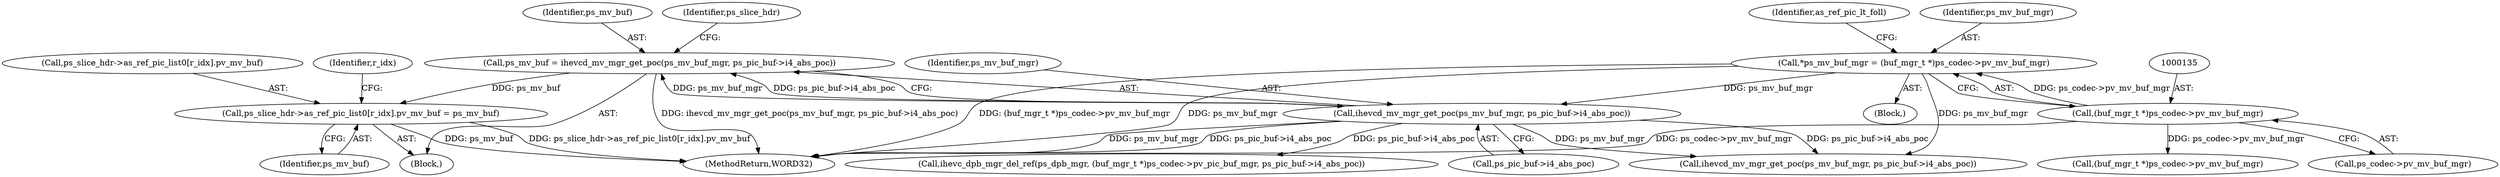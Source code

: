 digraph "0_Android_913d9e8d93d6b81bb8eac3fc2c1426651f5b259d_0@array" {
"1000946" [label="(Call,ps_slice_hdr->as_ref_pic_list0[r_idx].pv_mv_buf = ps_mv_buf)"];
"1000939" [label="(Call,ps_mv_buf = ihevcd_mv_mgr_get_poc(ps_mv_buf_mgr, ps_pic_buf->i4_abs_poc))"];
"1000941" [label="(Call,ihevcd_mv_mgr_get_poc(ps_mv_buf_mgr, ps_pic_buf->i4_abs_poc))"];
"1000132" [label="(Call,*ps_mv_buf_mgr = (buf_mgr_t *)ps_codec->pv_mv_buf_mgr)"];
"1000134" [label="(Call,(buf_mgr_t *)ps_codec->pv_mv_buf_mgr)"];
"1000942" [label="(Identifier,ps_mv_buf_mgr)"];
"1000943" [label="(Call,ps_pic_buf->i4_abs_poc)"];
"1000941" [label="(Call,ihevcd_mv_mgr_get_poc(ps_mv_buf_mgr, ps_pic_buf->i4_abs_poc))"];
"1000112" [label="(Block,)"];
"1000940" [label="(Identifier,ps_mv_buf)"];
"1000950" [label="(Identifier,ps_slice_hdr)"];
"1000954" [label="(Identifier,ps_mv_buf)"];
"1000939" [label="(Call,ps_mv_buf = ihevcd_mv_mgr_get_poc(ps_mv_buf_mgr, ps_pic_buf->i4_abs_poc))"];
"1000946" [label="(Call,ps_slice_hdr->as_ref_pic_list0[r_idx].pv_mv_buf = ps_mv_buf)"];
"1001246" [label="(Call,ihevc_dpb_mgr_del_ref(ps_dpb_mgr, (buf_mgr_t *)ps_codec->pv_pic_buf_mgr, ps_pic_buf->i4_abs_poc))"];
"1000889" [label="(Identifier,r_idx)"];
"1000164" [label="(Identifier,as_ref_pic_lt_foll)"];
"1000890" [label="(Block,)"];
"1000132" [label="(Call,*ps_mv_buf_mgr = (buf_mgr_t *)ps_codec->pv_mv_buf_mgr)"];
"1000133" [label="(Identifier,ps_mv_buf_mgr)"];
"1001297" [label="(MethodReturn,WORD32)"];
"1001176" [label="(Call,ihevcd_mv_mgr_get_poc(ps_mv_buf_mgr, ps_pic_buf->i4_abs_poc))"];
"1000136" [label="(Call,ps_codec->pv_mv_buf_mgr)"];
"1000947" [label="(Call,ps_slice_hdr->as_ref_pic_list0[r_idx].pv_mv_buf)"];
"1000134" [label="(Call,(buf_mgr_t *)ps_codec->pv_mv_buf_mgr)"];
"1001285" [label="(Call,(buf_mgr_t *)ps_codec->pv_mv_buf_mgr)"];
"1000946" -> "1000890"  [label="AST: "];
"1000946" -> "1000954"  [label="CFG: "];
"1000947" -> "1000946"  [label="AST: "];
"1000954" -> "1000946"  [label="AST: "];
"1000889" -> "1000946"  [label="CFG: "];
"1000946" -> "1001297"  [label="DDG: ps_slice_hdr->as_ref_pic_list0[r_idx].pv_mv_buf"];
"1000946" -> "1001297"  [label="DDG: ps_mv_buf"];
"1000939" -> "1000946"  [label="DDG: ps_mv_buf"];
"1000939" -> "1000890"  [label="AST: "];
"1000939" -> "1000941"  [label="CFG: "];
"1000940" -> "1000939"  [label="AST: "];
"1000941" -> "1000939"  [label="AST: "];
"1000950" -> "1000939"  [label="CFG: "];
"1000939" -> "1001297"  [label="DDG: ihevcd_mv_mgr_get_poc(ps_mv_buf_mgr, ps_pic_buf->i4_abs_poc)"];
"1000941" -> "1000939"  [label="DDG: ps_mv_buf_mgr"];
"1000941" -> "1000939"  [label="DDG: ps_pic_buf->i4_abs_poc"];
"1000941" -> "1000943"  [label="CFG: "];
"1000942" -> "1000941"  [label="AST: "];
"1000943" -> "1000941"  [label="AST: "];
"1000941" -> "1001297"  [label="DDG: ps_mv_buf_mgr"];
"1000941" -> "1001297"  [label="DDG: ps_pic_buf->i4_abs_poc"];
"1000132" -> "1000941"  [label="DDG: ps_mv_buf_mgr"];
"1000941" -> "1001176"  [label="DDG: ps_mv_buf_mgr"];
"1000941" -> "1001176"  [label="DDG: ps_pic_buf->i4_abs_poc"];
"1000941" -> "1001246"  [label="DDG: ps_pic_buf->i4_abs_poc"];
"1000132" -> "1000112"  [label="AST: "];
"1000132" -> "1000134"  [label="CFG: "];
"1000133" -> "1000132"  [label="AST: "];
"1000134" -> "1000132"  [label="AST: "];
"1000164" -> "1000132"  [label="CFG: "];
"1000132" -> "1001297"  [label="DDG: (buf_mgr_t *)ps_codec->pv_mv_buf_mgr"];
"1000132" -> "1001297"  [label="DDG: ps_mv_buf_mgr"];
"1000134" -> "1000132"  [label="DDG: ps_codec->pv_mv_buf_mgr"];
"1000132" -> "1001176"  [label="DDG: ps_mv_buf_mgr"];
"1000134" -> "1000136"  [label="CFG: "];
"1000135" -> "1000134"  [label="AST: "];
"1000136" -> "1000134"  [label="AST: "];
"1000134" -> "1001297"  [label="DDG: ps_codec->pv_mv_buf_mgr"];
"1000134" -> "1001285"  [label="DDG: ps_codec->pv_mv_buf_mgr"];
}
